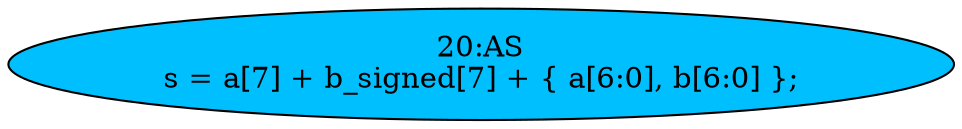 strict digraph "" {
	node [label="\N"];
	"20:AS"	[ast="<pyverilog.vparser.ast.Assign object at 0x7f141035dc90>",
		def_var="['s']",
		fillcolor=deepskyblue,
		label="20:AS
s = a[7] + b_signed[7] + { a[6:0], b[6:0] };",
		statements="[]",
		style=filled,
		typ=Assign,
		use_var="['a', 'b_signed', 'a', 'b']"];
}

